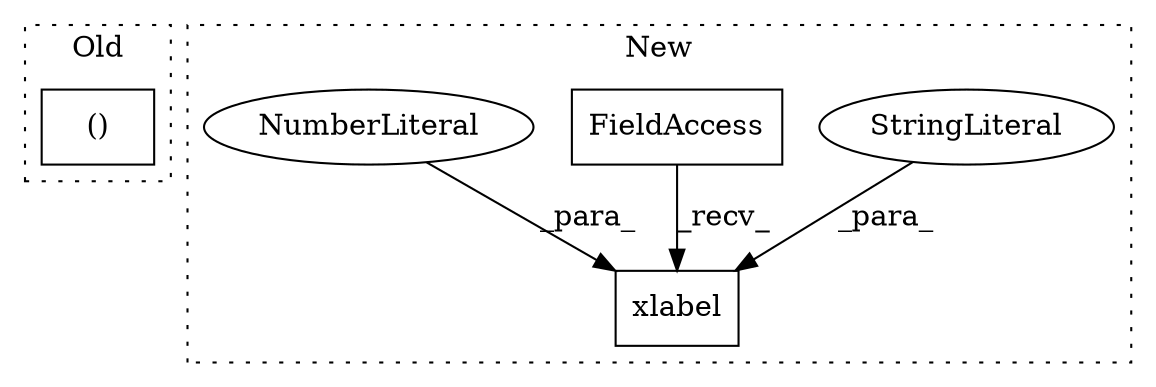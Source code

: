 digraph G {
subgraph cluster0 {
1 [label="()" a="106" s="775" l="15" shape="box"];
label = "Old";
style="dotted";
}
subgraph cluster1 {
2 [label="xlabel" a="32" s="1332,1353" l="7,1" shape="box"];
3 [label="StringLiteral" a="45" s="1339" l="11" shape="ellipse"];
4 [label="FieldAccess" a="22" s="1314" l="10" shape="box"];
5 [label="NumberLiteral" a="34" s="1351" l="2" shape="ellipse"];
label = "New";
style="dotted";
}
3 -> 2 [label="_para_"];
4 -> 2 [label="_recv_"];
5 -> 2 [label="_para_"];
}